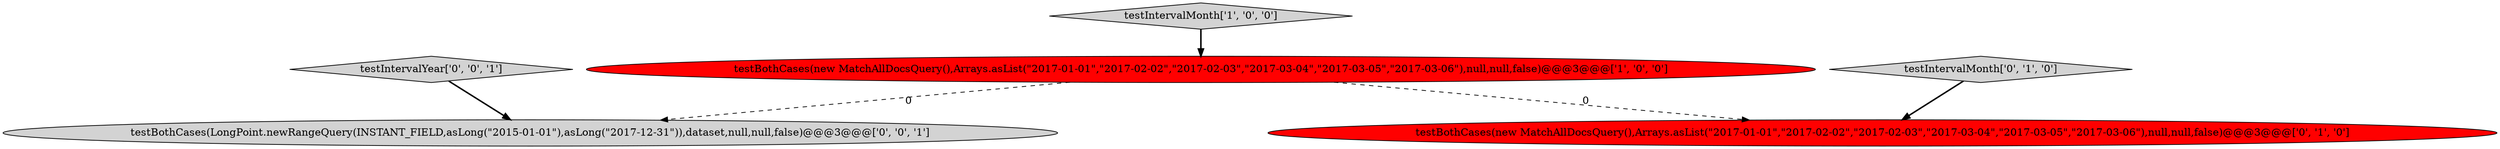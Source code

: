 digraph {
5 [style = filled, label = "testIntervalYear['0', '0', '1']", fillcolor = lightgray, shape = diamond image = "AAA0AAABBB3BBB"];
0 [style = filled, label = "testBothCases(new MatchAllDocsQuery(),Arrays.asList(\"2017-01-01\",\"2017-02-02\",\"2017-02-03\",\"2017-03-04\",\"2017-03-05\",\"2017-03-06\"),null,null,false)@@@3@@@['1', '0', '0']", fillcolor = red, shape = ellipse image = "AAA1AAABBB1BBB"];
2 [style = filled, label = "testIntervalMonth['0', '1', '0']", fillcolor = lightgray, shape = diamond image = "AAA0AAABBB2BBB"];
3 [style = filled, label = "testBothCases(new MatchAllDocsQuery(),Arrays.asList(\"2017-01-01\",\"2017-02-02\",\"2017-02-03\",\"2017-03-04\",\"2017-03-05\",\"2017-03-06\"),null,null,false)@@@3@@@['0', '1', '0']", fillcolor = red, shape = ellipse image = "AAA1AAABBB2BBB"];
1 [style = filled, label = "testIntervalMonth['1', '0', '0']", fillcolor = lightgray, shape = diamond image = "AAA0AAABBB1BBB"];
4 [style = filled, label = "testBothCases(LongPoint.newRangeQuery(INSTANT_FIELD,asLong(\"2015-01-01\"),asLong(\"2017-12-31\")),dataset,null,null,false)@@@3@@@['0', '0', '1']", fillcolor = lightgray, shape = ellipse image = "AAA0AAABBB3BBB"];
0->4 [style = dashed, label="0"];
0->3 [style = dashed, label="0"];
1->0 [style = bold, label=""];
5->4 [style = bold, label=""];
2->3 [style = bold, label=""];
}
